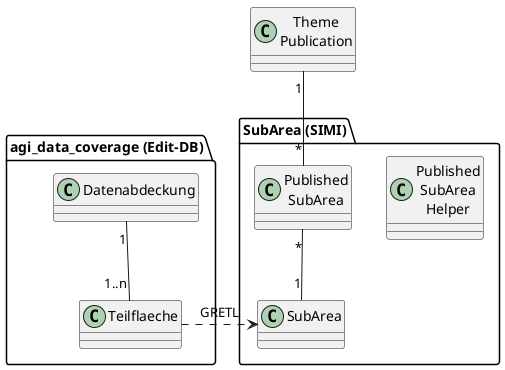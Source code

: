 @startuml

package "agi_data_coverage (Edit-DB)" {
  class "Datenabdeckung" as da
  class "Teilflaeche" as tf
  
  da "1" -- "1..n" tf
}

package "SubArea (SIMI)" {
  class "Published\nSubArea\nHelper" as pah
  class "SubArea" as sa
  class "Published\nSubArea" as pa
  
  
  pa "*" -- "1" sa
}

class "Theme\nPublication" as tp

tf .right.> sa : GRETL
tp "1" -- "*" pa

@enduml